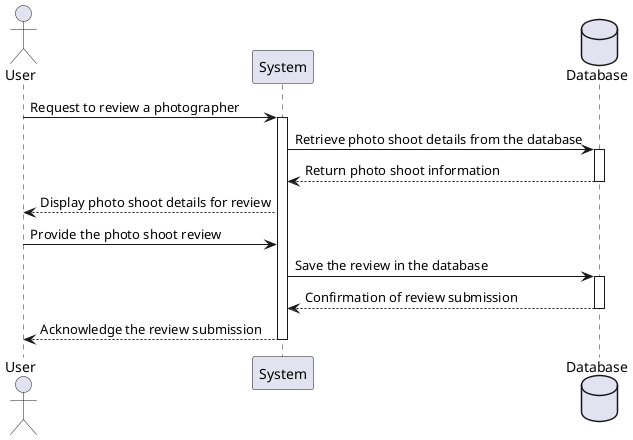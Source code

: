 @startuml
actor User 
participant System 
database Database 


User -> System: Request to review a photographer
activate System
System -> Database: Retrieve photo shoot details from the database
activate Database
Database --> System: Return photo shoot information
deactivate Database
System --> User: Display photo shoot details for review
User -> System: Provide the photo shoot review
System -> Database: Save the review in the database
activate Database
Database --> System: Confirmation of review submission
deactivate Database
System --> User: Acknowledge the review submission
deactivate System
@enduml